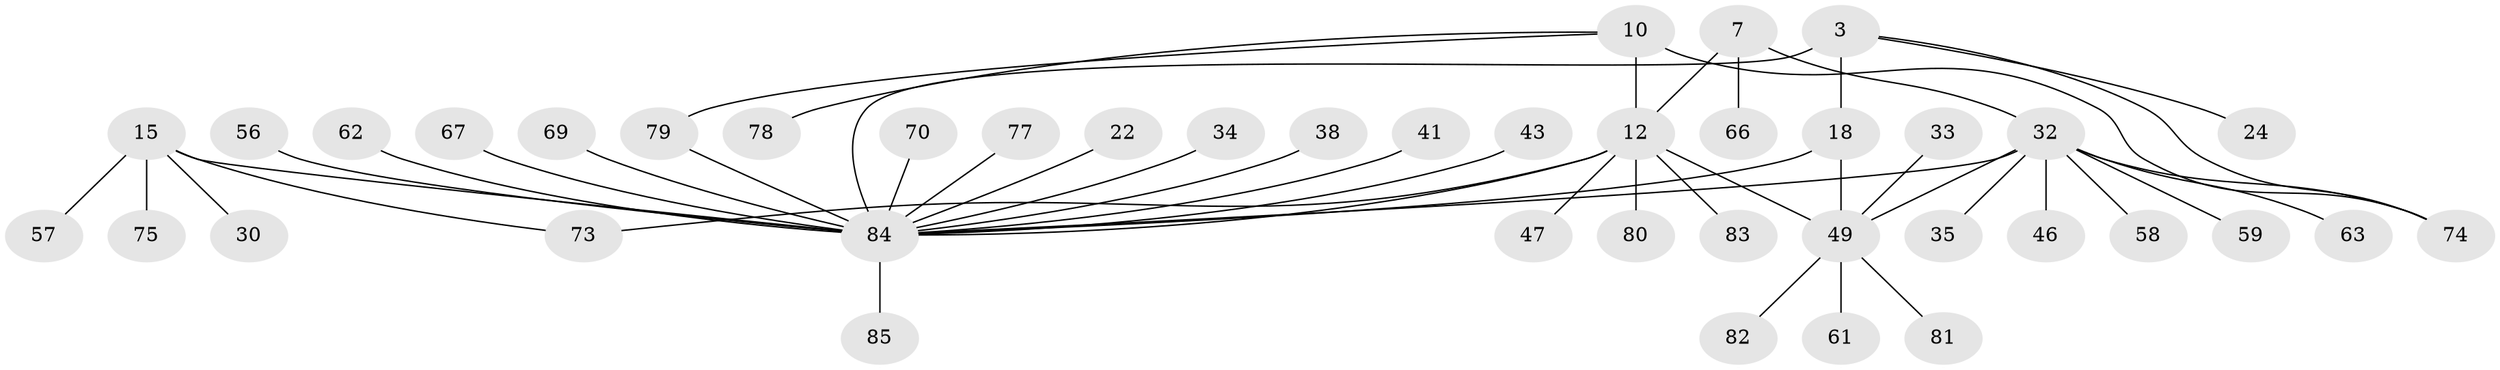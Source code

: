 // original degree distribution, {4: 0.08235294117647059, 6: 0.03529411764705882, 5: 0.047058823529411764, 9: 0.03529411764705882, 8: 0.023529411764705882, 11: 0.011764705882352941, 7: 0.023529411764705882, 3: 0.08235294117647059, 1: 0.4823529411764706, 2: 0.17647058823529413}
// Generated by graph-tools (version 1.1) at 2025/55/03/09/25 04:55:04]
// undirected, 42 vertices, 49 edges
graph export_dot {
graph [start="1"]
  node [color=gray90,style=filled];
  3 [super="+1"];
  7 [super="+6"];
  10 [super="+9"];
  12 [super="+11"];
  15 [super="+14"];
  18 [super="+17"];
  22;
  24;
  30;
  32 [super="+21+23+25+28+8"];
  33;
  34;
  35;
  38;
  41;
  43;
  46 [super="+29"];
  47;
  49 [super="+42+20"];
  56;
  57 [super="+51"];
  58;
  59;
  61;
  62;
  63 [super="+60"];
  66;
  67 [super="+64"];
  69;
  70 [super="+54"];
  73 [super="+55"];
  74 [super="+68+36"];
  75;
  77 [super="+53"];
  78;
  79 [super="+76"];
  80;
  81;
  82 [super="+48"];
  83 [super="+39"];
  84 [super="+71+16+4"];
  85 [super="+72"];
  3 -- 24;
  3 -- 18;
  3 -- 74;
  3 -- 84 [weight=4];
  7 -- 66;
  7 -- 12;
  7 -- 32 [weight=4];
  10 -- 12 [weight=4];
  10 -- 78;
  10 -- 74;
  10 -- 79;
  12 -- 47;
  12 -- 80;
  12 -- 73;
  12 -- 83;
  12 -- 84 [weight=2];
  12 -- 49;
  15 -- 75;
  15 -- 30;
  15 -- 73;
  15 -- 57;
  15 -- 84 [weight=5];
  18 -- 84 [weight=2];
  18 -- 49 [weight=4];
  22 -- 84;
  32 -- 35;
  32 -- 74;
  32 -- 46;
  32 -- 49 [weight=2];
  32 -- 84 [weight=2];
  32 -- 58;
  32 -- 59;
  32 -- 63;
  33 -- 49;
  34 -- 84;
  38 -- 84;
  41 -- 84;
  43 -- 84;
  49 -- 81;
  49 -- 82;
  49 -- 61;
  56 -- 84;
  62 -- 84;
  67 -- 84;
  69 -- 84;
  70 -- 84 [weight=2];
  77 -- 84;
  79 -- 84;
  84 -- 85;
}
